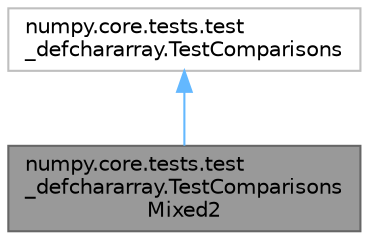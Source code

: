 digraph "numpy.core.tests.test_defchararray.TestComparisonsMixed2"
{
 // LATEX_PDF_SIZE
  bgcolor="transparent";
  edge [fontname=Helvetica,fontsize=10,labelfontname=Helvetica,labelfontsize=10];
  node [fontname=Helvetica,fontsize=10,shape=box,height=0.2,width=0.4];
  Node1 [id="Node000001",label="numpy.core.tests.test\l_defchararray.TestComparisons\lMixed2",height=0.2,width=0.4,color="gray40", fillcolor="grey60", style="filled", fontcolor="black",tooltip=" "];
  Node2 -> Node1 [id="edge2_Node000001_Node000002",dir="back",color="steelblue1",style="solid",tooltip=" "];
  Node2 [id="Node000002",label="numpy.core.tests.test\l_defchararray.TestComparisons",height=0.2,width=0.4,color="grey75", fillcolor="white", style="filled",URL="$d6/d3e/classnumpy_1_1core_1_1tests_1_1test__defchararray_1_1TestComparisons.html",tooltip=" "];
}
